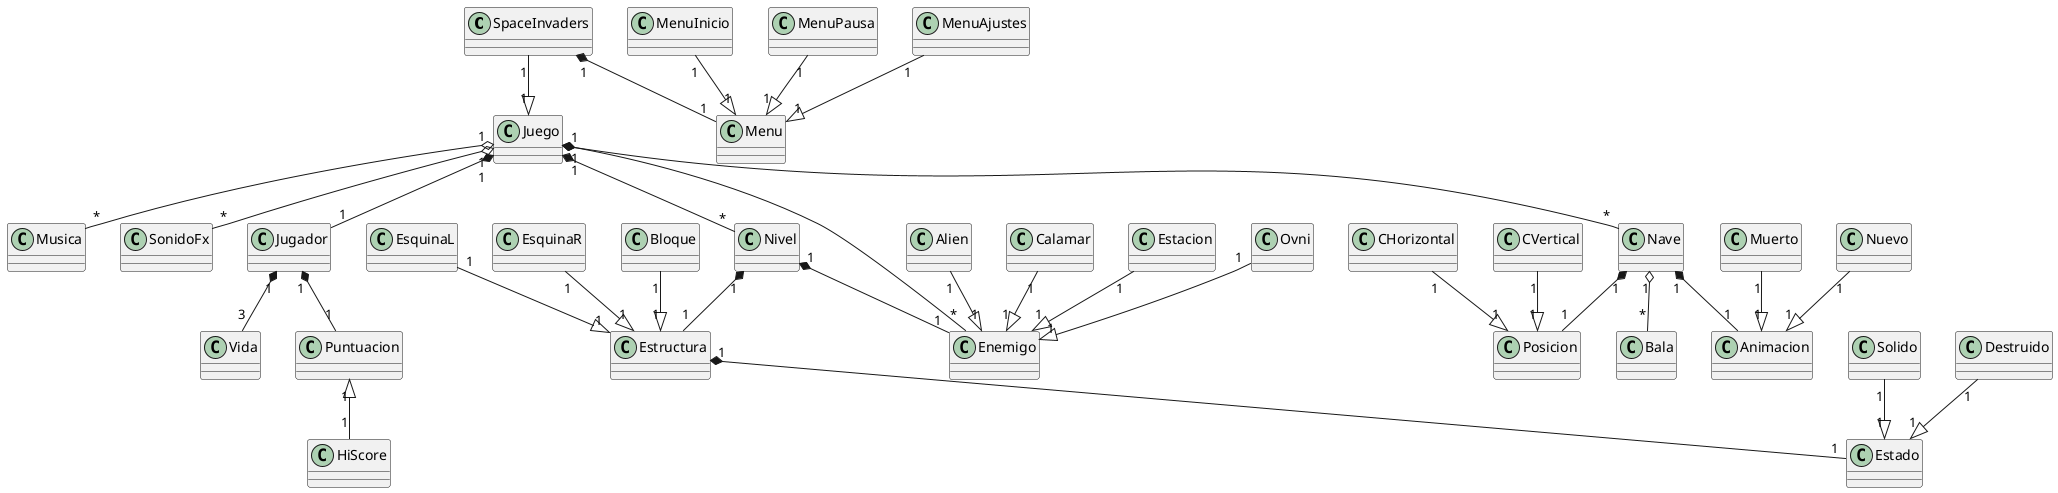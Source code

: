 @startuml
Class SpaceInvaders
Class Musica
Class SonidoFx
Class Juego
Class Nivel
Class Menu
Class MenuInicio
Class MenuPausa 
Class MenuAjustes
Class Estructura 
Class Estado
Class Solido
Class Destruido
Class EsquinaL
Class EsquinaR
Class Bloque
Class Jugador
Class Vida
Class Puntuacion
Class HiScore
Class Nave
Class Enemigo
Class Alien
Class Calamar
Class Estacion
Class Ovni
Class Posicion 
Class CHorizontal
Class CVertical 
Class Bala
Class Animacion 
Class Muerto
Class Nuevo
SpaceInvaders "1" *-- "1" Menu
SpaceInvaders "1" --|> "1" Juego
MenuInicio "1"--|>"1" Menu
MenuPausa "1"--|>"1" Menu
MenuAjustes "1" --|>"1" Menu
Jugador "1" *-- "3" Vida
Jugador "1" *-- "1" Puntuacion
Puntuacion "1" <|-- "1" HiScore 
Juego "1" o-- "*" Musica
Juego "1" o--"*" SonidoFx
Juego "1" *--"*" Nivel
Juego "1" *--"1" Jugador
Juego "1" *--"*" Nave
Juego "1" *--"*" Enemigo
Nivel "1" *--"1" Enemigo
Nivel "1" *--"1" Estructura
EsquinaL"1"--|>"1"Estructura
EsquinaR"1"--|>"1"Estructura
Bloque"1"--|>"1"Estructura
Estructura"1"*--"1"Estado
Solido"1"--|>"1"Estado
Destruido"1"--|>"1"Estado
Alien"1"--|>"1"Enemigo
Calamar"1"--|>"1"Enemigo
Estacion"1"--|>"1"Enemigo
Ovni"1"--|>"1"Enemigo
Nave"1"*--"1" Posicion
CHorizontal"1"--|>"1" Posicion
CVertical"1"--|>"1" Posicion
Nave"1" o--"*"Bala
Nave"1"*--"1"Animacion
Muerto"1"--|>"1"Animacion
Nuevo"1"--|>"1"Animacion
@enduml